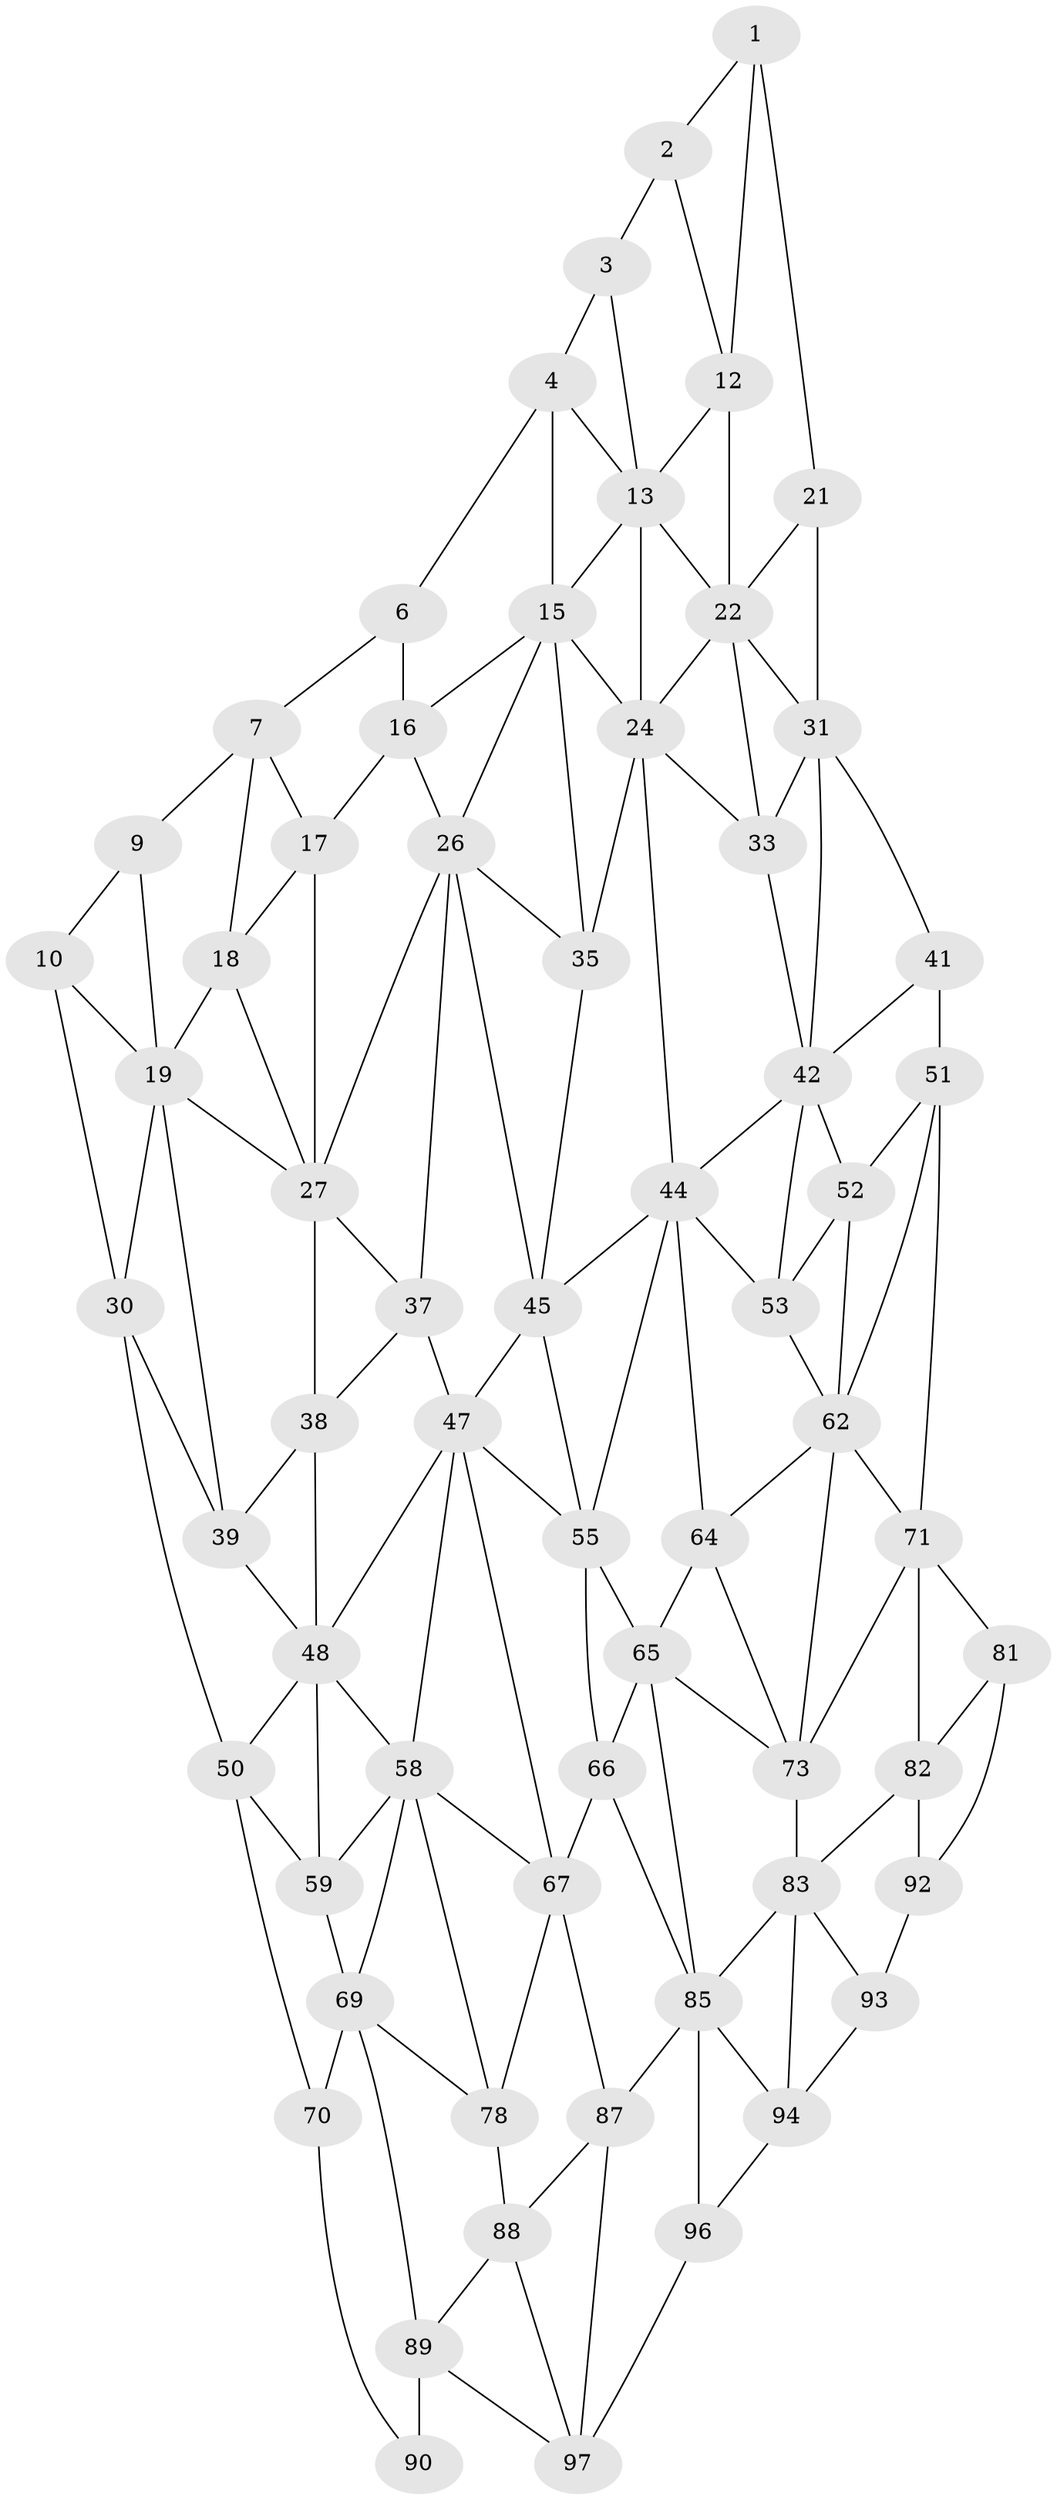 // original degree distribution, {2: 0.04, 3: 0.32, 4: 0.64}
// Generated by graph-tools (version 1.1) at 2025/11/02/21/25 10:11:12]
// undirected, 63 vertices, 137 edges
graph export_dot {
graph [start="1"]
  node [color=gray90,style=filled];
  1 [super="+11"];
  2;
  3;
  4 [super="+5"];
  6;
  7 [super="+8"];
  9;
  10 [super="+20"];
  12;
  13 [super="+14"];
  15 [super="+25"];
  16;
  17;
  18;
  19 [super="+29"];
  21;
  22 [super="+23"];
  24 [super="+34"];
  26 [super="+36"];
  27 [super="+28"];
  30 [super="+40"];
  31 [super="+32"];
  33;
  35;
  37;
  38;
  39;
  41;
  42 [super="+43"];
  44 [super="+54"];
  45 [super="+46"];
  47 [super="+57"];
  48 [super="+49"];
  50 [super="+60"];
  51 [super="+61"];
  52;
  53;
  55 [super="+56"];
  58 [super="+68"];
  59;
  62 [super="+63"];
  64;
  65 [super="+75"];
  66 [super="+76"];
  67 [super="+77"];
  69 [super="+79"];
  70 [super="+80"];
  71 [super="+72"];
  73 [super="+74"];
  78;
  81 [super="+91"];
  82;
  83 [super="+84"];
  85 [super="+86"];
  87;
  88;
  89 [super="+99"];
  90 [super="+100"];
  92;
  93;
  94 [super="+95"];
  96;
  97 [super="+98"];
  1 -- 2;
  1 -- 12;
  1 -- 21;
  2 -- 12;
  2 -- 3;
  3 -- 13;
  3 -- 4;
  4 -- 6;
  4 -- 15;
  4 -- 13;
  6 -- 16;
  6 -- 7;
  7 -- 17;
  7 -- 9;
  7 -- 18;
  9 -- 19;
  9 -- 10;
  10 -- 19;
  10 -- 30;
  12 -- 22;
  12 -- 13;
  13 -- 22;
  13 -- 24;
  13 -- 15;
  15 -- 16;
  15 -- 24;
  15 -- 26;
  15 -- 35;
  16 -- 26;
  16 -- 17;
  17 -- 27;
  17 -- 18;
  18 -- 19;
  18 -- 27;
  19 -- 27;
  19 -- 30;
  19 -- 39;
  21 -- 31;
  21 -- 22;
  22 -- 24;
  22 -- 33;
  22 -- 31;
  24 -- 33;
  24 -- 35;
  24 -- 44;
  26 -- 27;
  26 -- 35;
  26 -- 37;
  26 -- 45;
  27 -- 37;
  27 -- 38;
  30 -- 50;
  30 -- 39;
  31 -- 41;
  31 -- 33;
  31 -- 42;
  33 -- 42;
  35 -- 45;
  37 -- 47;
  37 -- 38;
  38 -- 48;
  38 -- 39;
  39 -- 48;
  41 -- 51;
  41 -- 42;
  42 -- 52;
  42 -- 44;
  42 -- 53;
  44 -- 45;
  44 -- 64;
  44 -- 53;
  44 -- 55;
  45 -- 55 [weight=2];
  45 -- 47;
  47 -- 48;
  47 -- 58;
  47 -- 67;
  47 -- 55;
  48 -- 58;
  48 -- 50;
  48 -- 59;
  50 -- 59;
  50 -- 70;
  51 -- 52;
  51 -- 62;
  51 -- 71;
  52 -- 62;
  52 -- 53;
  53 -- 62;
  55 -- 65;
  55 -- 66;
  58 -- 59;
  58 -- 67;
  58 -- 69;
  58 -- 78;
  59 -- 69;
  62 -- 64;
  62 -- 73;
  62 -- 71;
  64 -- 65;
  64 -- 73;
  65 -- 66 [weight=2];
  65 -- 73;
  65 -- 85;
  66 -- 67 [weight=2];
  66 -- 85;
  67 -- 78;
  67 -- 87;
  69 -- 70 [weight=2];
  69 -- 89;
  69 -- 78;
  70 -- 90;
  71 -- 81;
  71 -- 73;
  71 -- 82;
  73 -- 83 [weight=2];
  78 -- 88;
  81 -- 82;
  81 -- 92;
  82 -- 92;
  82 -- 83;
  83 -- 93;
  83 -- 85;
  83 -- 94;
  85 -- 96;
  85 -- 87;
  85 -- 94;
  87 -- 97;
  87 -- 88;
  88 -- 89;
  88 -- 97;
  89 -- 90 [weight=2];
  89 -- 97;
  92 -- 93;
  93 -- 94;
  94 -- 96;
  96 -- 97;
}
